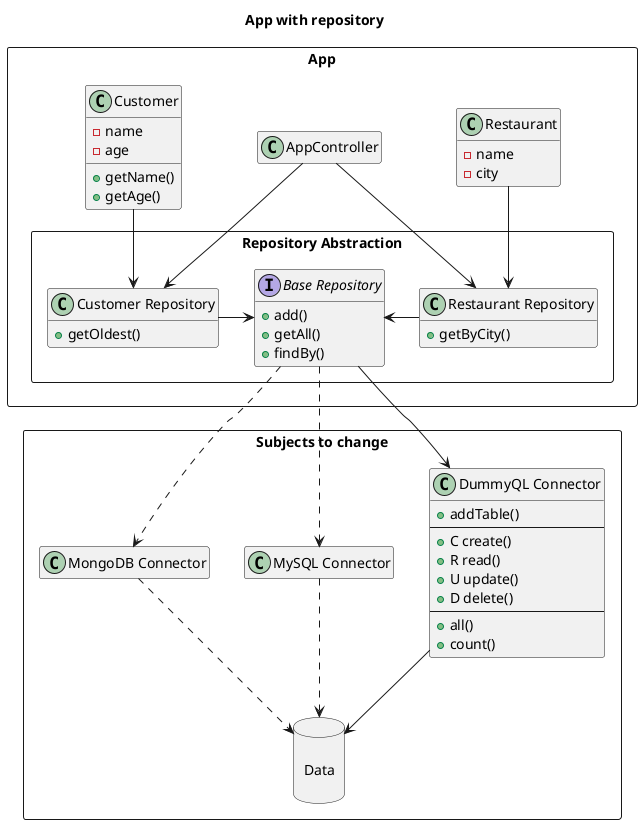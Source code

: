 @startuml

hide empty members

title App with repository

package "App" as app <<Rectangle>> {

    class AppController

    ' ===== Models ==================

    class "Customer" as cust {
        -name
        -age
        +getName()
        +getAge()
    }

    class "Restaurant" as rest {
      -name
      -city
    }

    ' ===== Repositories ==================

    package "Repository Abstraction" <<Rectangle>> {
        interface "Base Repository" as base {
          +add()
          +getAll()
          +findBy()
        }

        class "Restaurant Repository" as repoRest {
          +getByCity()
        }

        class "Customer Repository" as repoCust {
          +getOldest()
        }
    }
}

' ===== Subjects to change ==================

package "Subjects to change" <<Rectangle>> {

    database "\nData\n" as db {
    }

    class "DummyQL Connector" as connectorDummyQL {
        +addTable()
        --
        +C create()
        +R read()
        +U update()
        +D delete()
        --
        +all()
        +count()
    }

    class "MySQL Connector" as connectorMySQL {
    }

    class "MongoDB Connector" as connectorMongoDB {
    }
}

' ===== Relationships ==================

base -down-> connectorDummyQL
connectorDummyQL -down-> db

base <-right- repoRest
base <-left- repoCust
rest --> repoRest
cust --> repoCust
AppController --> repoRest
AppController --> repoCust

'---------------------------------------------
'In the future we may need different databases
'---------------------------------------------
base .down.> connectorMySQL
connectorMySQL .down.> db
base .down.> connectorMongoDB
connectorMongoDB .down.> db
'---------------------------------------------

@enduml
